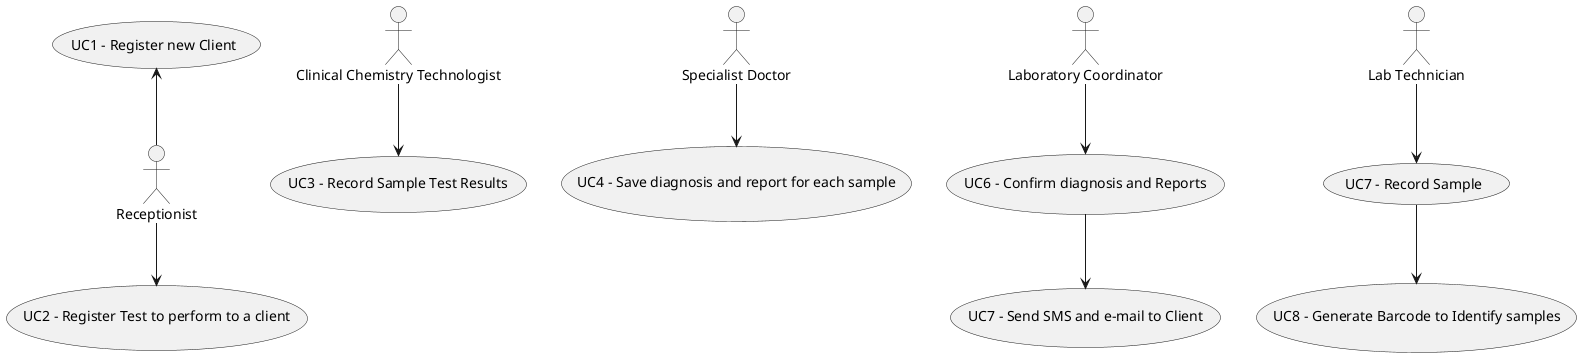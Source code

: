 @startuml
'https://plantuml.com/use-case-diagram


:Receptionist: as Recep
Recep -up-> (UC1 - Register new Client)
Recep -down-> (UC2 - Register Test to perform to a client)
:Clinical Chemistry Technologist: -down-> (UC3 - Record Sample Test Results)
:Specialist Doctor: -down-> (UC4 - Save diagnosis and report for each sample)
:Laboratory Coordinator: as lc
(UC6 - Confirm diagnosis and Reports) as UC5
(UC7 - Send SMS and e-mail to Client) as UC6
:Lab Technician: as lt
(UC7 - Record Sample) as UC7
(UC8 - Generate Barcode to Identify samples) as UC8

lc --> UC5
UC5 --> UC6

lt --> UC7
UC7 --> UC8
@enduml